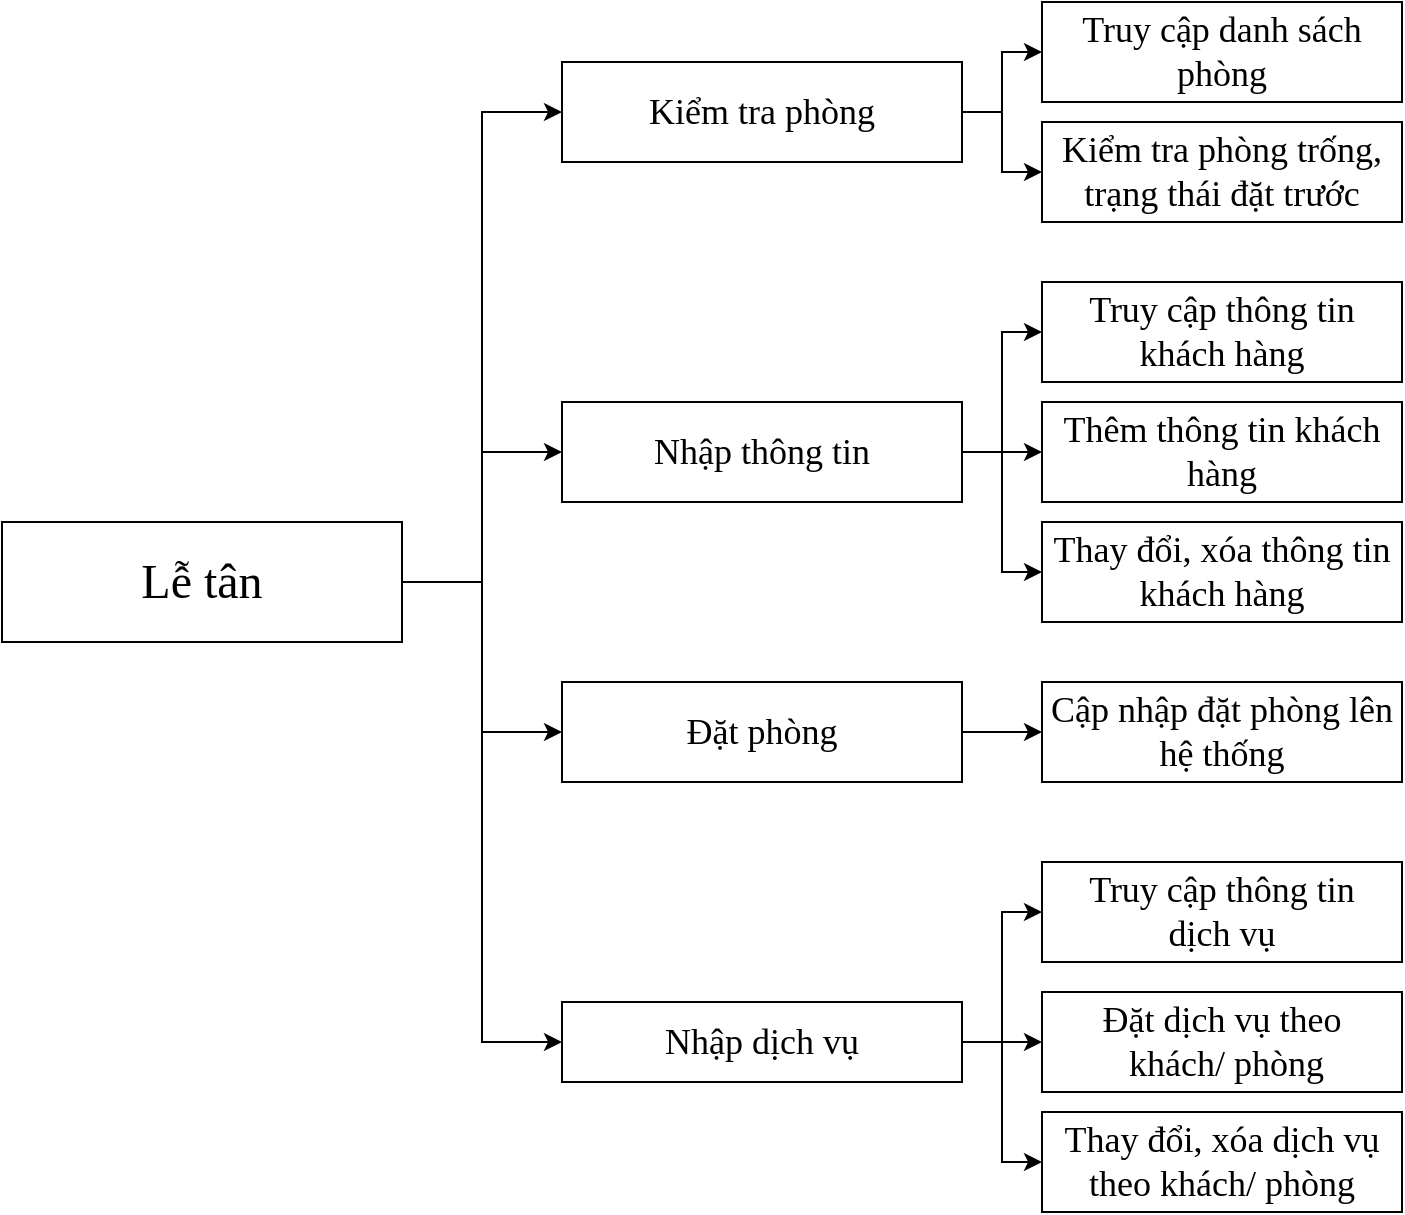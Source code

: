 <mxfile version="15.9.4" type="device"><diagram id="G4Gl9lVAEXoHm7ALb7XD" name="Page-1"><mxGraphModel dx="1422" dy="754" grid="0" gridSize="10" guides="1" tooltips="1" connect="1" arrows="1" fold="1" page="0" pageScale="1" pageWidth="827" pageHeight="1169" math="0" shadow="0"><root><mxCell id="0"/><mxCell id="1" parent="0"/><mxCell id="yLpllutrDGAbvxHCOs_0-42" style="edgeStyle=orthogonalEdgeStyle;rounded=0;orthogonalLoop=1;jettySize=auto;html=1;exitX=1;exitY=0.5;exitDx=0;exitDy=0;entryX=0;entryY=0.5;entryDx=0;entryDy=0;fontFamily=Times New Roman;fontSize=18;" parent="1" source="yLpllutrDGAbvxHCOs_0-26" target="yLpllutrDGAbvxHCOs_0-29" edge="1"><mxGeometry relative="1" as="geometry"/></mxCell><mxCell id="yLpllutrDGAbvxHCOs_0-43" style="edgeStyle=orthogonalEdgeStyle;rounded=0;orthogonalLoop=1;jettySize=auto;html=1;exitX=1;exitY=0.5;exitDx=0;exitDy=0;entryX=0;entryY=0.5;entryDx=0;entryDy=0;fontFamily=Times New Roman;fontSize=18;" parent="1" source="yLpllutrDGAbvxHCOs_0-26" target="yLpllutrDGAbvxHCOs_0-30" edge="1"><mxGeometry relative="1" as="geometry"/></mxCell><mxCell id="yLpllutrDGAbvxHCOs_0-44" style="edgeStyle=orthogonalEdgeStyle;rounded=0;orthogonalLoop=1;jettySize=auto;html=1;exitX=1;exitY=0.5;exitDx=0;exitDy=0;entryX=0;entryY=0.5;entryDx=0;entryDy=0;fontFamily=Times New Roman;fontSize=18;" parent="1" source="yLpllutrDGAbvxHCOs_0-26" target="yLpllutrDGAbvxHCOs_0-32" edge="1"><mxGeometry relative="1" as="geometry"/></mxCell><mxCell id="yLpllutrDGAbvxHCOs_0-45" style="edgeStyle=orthogonalEdgeStyle;rounded=0;orthogonalLoop=1;jettySize=auto;html=1;exitX=1;exitY=0.5;exitDx=0;exitDy=0;entryX=0;entryY=0.5;entryDx=0;entryDy=0;fontFamily=Times New Roman;fontSize=18;" parent="1" source="yLpllutrDGAbvxHCOs_0-26" target="yLpllutrDGAbvxHCOs_0-31" edge="1"><mxGeometry relative="1" as="geometry"/></mxCell><mxCell id="yLpllutrDGAbvxHCOs_0-26" value="&lt;font style=&quot;font-size: 24px&quot;&gt;Lễ tân&lt;/font&gt;" style="rounded=0;whiteSpace=wrap;html=1;fontFamily=Times New Roman;fontSize=18;" parent="1" vertex="1"><mxGeometry x="80" y="300" width="200" height="60" as="geometry"/></mxCell><mxCell id="yLpllutrDGAbvxHCOs_0-46" style="edgeStyle=orthogonalEdgeStyle;rounded=0;orthogonalLoop=1;jettySize=auto;html=1;exitX=1;exitY=0.5;exitDx=0;exitDy=0;entryX=0;entryY=0.5;entryDx=0;entryDy=0;fontFamily=Times New Roman;fontSize=18;" parent="1" source="yLpllutrDGAbvxHCOs_0-29" target="yLpllutrDGAbvxHCOs_0-33" edge="1"><mxGeometry relative="1" as="geometry"/></mxCell><mxCell id="yLpllutrDGAbvxHCOs_0-50" style="edgeStyle=orthogonalEdgeStyle;rounded=0;orthogonalLoop=1;jettySize=auto;html=1;exitX=1;exitY=0.5;exitDx=0;exitDy=0;entryX=0;entryY=0.5;entryDx=0;entryDy=0;fontFamily=Times New Roman;fontSize=18;" parent="1" source="yLpllutrDGAbvxHCOs_0-29" target="yLpllutrDGAbvxHCOs_0-49" edge="1"><mxGeometry relative="1" as="geometry"/></mxCell><mxCell id="yLpllutrDGAbvxHCOs_0-29" value="&lt;font&gt;&lt;font style=&quot;font-size: 18px&quot;&gt;Kiểm tra phòng&lt;/font&gt;&lt;br&gt;&lt;/font&gt;" style="rounded=0;whiteSpace=wrap;html=1;fontFamily=Times New Roman;fontSize=18;" parent="1" vertex="1"><mxGeometry x="360" y="70" width="200" height="50" as="geometry"/></mxCell><mxCell id="yLpllutrDGAbvxHCOs_0-47" style="edgeStyle=orthogonalEdgeStyle;rounded=0;orthogonalLoop=1;jettySize=auto;html=1;exitX=1;exitY=0.5;exitDx=0;exitDy=0;entryX=0;entryY=0.5;entryDx=0;entryDy=0;fontFamily=Times New Roman;fontSize=18;" parent="1" source="yLpllutrDGAbvxHCOs_0-30" target="yLpllutrDGAbvxHCOs_0-35" edge="1"><mxGeometry relative="1" as="geometry"/></mxCell><mxCell id="yLpllutrDGAbvxHCOs_0-48" style="edgeStyle=orthogonalEdgeStyle;rounded=0;orthogonalLoop=1;jettySize=auto;html=1;exitX=1;exitY=0.5;exitDx=0;exitDy=0;entryX=0;entryY=0.5;entryDx=0;entryDy=0;fontFamily=Times New Roman;fontSize=18;" parent="1" source="yLpllutrDGAbvxHCOs_0-30" target="yLpllutrDGAbvxHCOs_0-36" edge="1"><mxGeometry relative="1" as="geometry"/></mxCell><mxCell id="yLpllutrDGAbvxHCOs_0-51" style="edgeStyle=orthogonalEdgeStyle;rounded=0;orthogonalLoop=1;jettySize=auto;html=1;exitX=1;exitY=0.5;exitDx=0;exitDy=0;entryX=0;entryY=0.5;entryDx=0;entryDy=0;fontFamily=Times New Roman;fontSize=18;" parent="1" source="yLpllutrDGAbvxHCOs_0-30" target="yLpllutrDGAbvxHCOs_0-37" edge="1"><mxGeometry relative="1" as="geometry"/></mxCell><mxCell id="yLpllutrDGAbvxHCOs_0-30" value="&lt;font&gt;&lt;font style=&quot;font-size: 18px&quot;&gt;Nhập thông tin&lt;/font&gt;&lt;br&gt;&lt;/font&gt;" style="rounded=0;whiteSpace=wrap;html=1;fontFamily=Times New Roman;fontSize=18;" parent="1" vertex="1"><mxGeometry x="360" y="240" width="200" height="50" as="geometry"/></mxCell><mxCell id="yLpllutrDGAbvxHCOs_0-54" style="edgeStyle=orthogonalEdgeStyle;rounded=0;orthogonalLoop=1;jettySize=auto;html=1;exitX=1;exitY=0.5;exitDx=0;exitDy=0;entryX=0;entryY=0.5;entryDx=0;entryDy=0;fontFamily=Times New Roman;fontSize=18;" parent="1" source="yLpllutrDGAbvxHCOs_0-31" target="yLpllutrDGAbvxHCOs_0-38" edge="1"><mxGeometry relative="1" as="geometry"/></mxCell><mxCell id="yLpllutrDGAbvxHCOs_0-55" style="edgeStyle=orthogonalEdgeStyle;rounded=0;orthogonalLoop=1;jettySize=auto;html=1;exitX=1;exitY=0.5;exitDx=0;exitDy=0;fontFamily=Times New Roman;fontSize=18;" parent="1" source="yLpllutrDGAbvxHCOs_0-31" target="yLpllutrDGAbvxHCOs_0-39" edge="1"><mxGeometry relative="1" as="geometry"/></mxCell><mxCell id="yLpllutrDGAbvxHCOs_0-56" style="edgeStyle=orthogonalEdgeStyle;rounded=0;orthogonalLoop=1;jettySize=auto;html=1;exitX=1;exitY=0.5;exitDx=0;exitDy=0;entryX=0;entryY=0.5;entryDx=0;entryDy=0;fontFamily=Times New Roman;fontSize=18;" parent="1" source="yLpllutrDGAbvxHCOs_0-31" target="yLpllutrDGAbvxHCOs_0-40" edge="1"><mxGeometry relative="1" as="geometry"/></mxCell><mxCell id="yLpllutrDGAbvxHCOs_0-31" value="&lt;font&gt;&lt;font style=&quot;font-size: 18px&quot;&gt;Nhập dịch vụ&lt;/font&gt;&lt;br&gt;&lt;/font&gt;" style="rounded=0;whiteSpace=wrap;html=1;fontFamily=Times New Roman;fontSize=18;" parent="1" vertex="1"><mxGeometry x="360" y="540" width="200" height="40" as="geometry"/></mxCell><mxCell id="yLpllutrDGAbvxHCOs_0-53" style="edgeStyle=orthogonalEdgeStyle;rounded=0;orthogonalLoop=1;jettySize=auto;html=1;exitX=1;exitY=0.5;exitDx=0;exitDy=0;entryX=0;entryY=0.5;entryDx=0;entryDy=0;fontFamily=Times New Roman;fontSize=18;" parent="1" source="yLpllutrDGAbvxHCOs_0-32" target="yLpllutrDGAbvxHCOs_0-41" edge="1"><mxGeometry relative="1" as="geometry"/></mxCell><mxCell id="yLpllutrDGAbvxHCOs_0-32" value="&lt;font&gt;Đặt phòng&lt;br&gt;&lt;/font&gt;" style="rounded=0;whiteSpace=wrap;html=1;fontFamily=Times New Roman;fontSize=18;" parent="1" vertex="1"><mxGeometry x="360" y="380" width="200" height="50" as="geometry"/></mxCell><mxCell id="yLpllutrDGAbvxHCOs_0-33" value="&lt;font&gt;&lt;font style=&quot;font-size: 18px&quot;&gt;Truy cập danh sách phòng&lt;/font&gt;&lt;br&gt;&lt;/font&gt;" style="rounded=0;whiteSpace=wrap;html=1;fontFamily=Times New Roman;fontSize=18;" parent="1" vertex="1"><mxGeometry x="600" y="40" width="180" height="50" as="geometry"/></mxCell><mxCell id="yLpllutrDGAbvxHCOs_0-35" value="&lt;font&gt;&lt;font style=&quot;font-size: 18px&quot;&gt;Truy cập thông tin khách hàng&lt;/font&gt;&lt;br&gt;&lt;/font&gt;" style="rounded=0;whiteSpace=wrap;html=1;fontFamily=Times New Roman;fontSize=18;" parent="1" vertex="1"><mxGeometry x="600" y="180" width="180" height="50" as="geometry"/></mxCell><mxCell id="yLpllutrDGAbvxHCOs_0-36" value="&lt;font&gt;&lt;font style=&quot;font-size: 18px&quot;&gt;Thêm thông tin khách hàng&lt;/font&gt;&lt;br&gt;&lt;/font&gt;" style="rounded=0;whiteSpace=wrap;html=1;fontFamily=Times New Roman;fontSize=18;" parent="1" vertex="1"><mxGeometry x="600" y="240" width="180" height="50" as="geometry"/></mxCell><mxCell id="yLpllutrDGAbvxHCOs_0-37" value="&lt;font&gt;&lt;font style=&quot;font-size: 18px&quot;&gt;Thay đổi, xóa thông tin khách hàng&lt;/font&gt;&lt;br&gt;&lt;/font&gt;" style="rounded=0;whiteSpace=wrap;html=1;fontFamily=Times New Roman;fontSize=18;" parent="1" vertex="1"><mxGeometry x="600" y="300" width="180" height="50" as="geometry"/></mxCell><mxCell id="yLpllutrDGAbvxHCOs_0-38" value="&lt;font&gt;&lt;font style=&quot;font-size: 18px&quot;&gt;Truy cập thông tin &lt;br&gt;dịch vụ&lt;/font&gt;&lt;br&gt;&lt;/font&gt;" style="rounded=0;whiteSpace=wrap;html=1;fontFamily=Times New Roman;fontSize=18;" parent="1" vertex="1"><mxGeometry x="600" y="470" width="180" height="50" as="geometry"/></mxCell><mxCell id="yLpllutrDGAbvxHCOs_0-39" value="&lt;font&gt;Đặt dịch vụ theo&lt;br&gt;&amp;nbsp;khách/ phòng&lt;br&gt;&lt;/font&gt;" style="rounded=0;whiteSpace=wrap;html=1;fontFamily=Times New Roman;fontSize=18;" parent="1" vertex="1"><mxGeometry x="600" y="535" width="180" height="50" as="geometry"/></mxCell><mxCell id="yLpllutrDGAbvxHCOs_0-40" value="&lt;font&gt;Thay đổi, xóa dịch vụ theo khách/ phòng&lt;br&gt;&lt;/font&gt;" style="rounded=0;whiteSpace=wrap;html=1;fontFamily=Times New Roman;fontSize=18;" parent="1" vertex="1"><mxGeometry x="600" y="595" width="180" height="50" as="geometry"/></mxCell><mxCell id="yLpllutrDGAbvxHCOs_0-41" value="&lt;font&gt;Cập nhập đặt phòng lên hệ thống&lt;br&gt;&lt;/font&gt;" style="rounded=0;whiteSpace=wrap;html=1;fontFamily=Times New Roman;fontSize=18;" parent="1" vertex="1"><mxGeometry x="600" y="380" width="180" height="50" as="geometry"/></mxCell><mxCell id="yLpllutrDGAbvxHCOs_0-49" value="&lt;font&gt;&lt;font style=&quot;font-size: 18px&quot;&gt;Kiểm tra phòng trống, trạng thái đặt trước&lt;/font&gt;&lt;br&gt;&lt;/font&gt;" style="rounded=0;whiteSpace=wrap;html=1;fontFamily=Times New Roman;fontSize=18;" parent="1" vertex="1"><mxGeometry x="600" y="100" width="180" height="50" as="geometry"/></mxCell></root></mxGraphModel></diagram></mxfile>